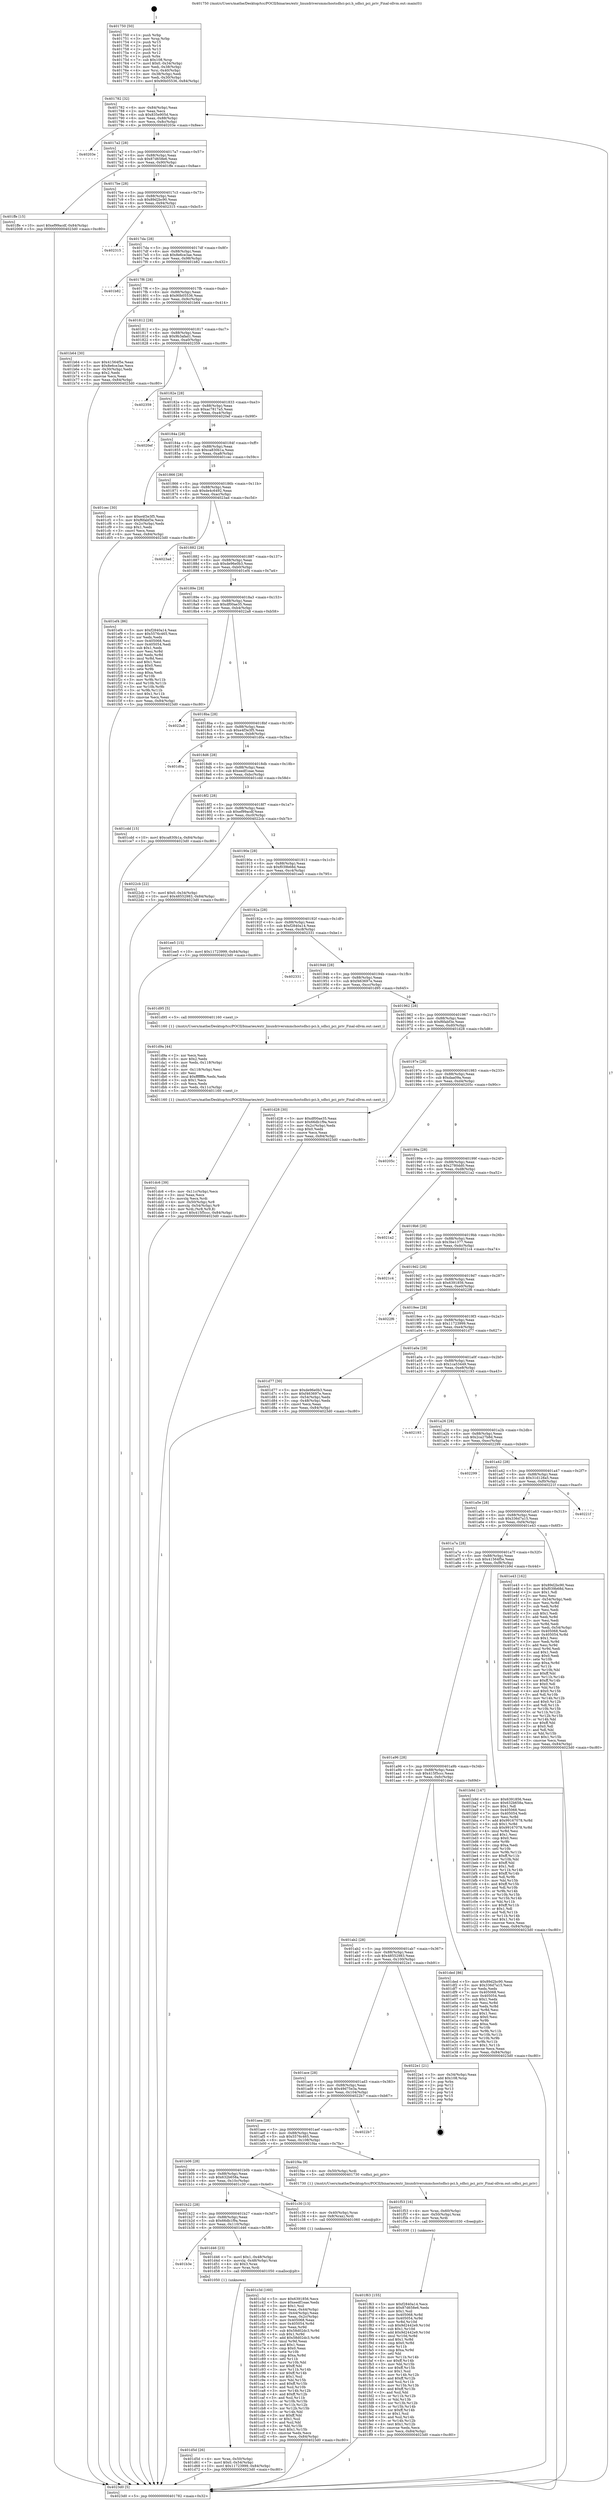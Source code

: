 digraph "0x401750" {
  label = "0x401750 (/mnt/c/Users/mathe/Desktop/tcc/POCII/binaries/extr_linuxdriversmmchostsdhci-pci.h_sdhci_pci_priv_Final-ollvm.out::main(0))"
  labelloc = "t"
  node[shape=record]

  Entry [label="",width=0.3,height=0.3,shape=circle,fillcolor=black,style=filled]
  "0x401782" [label="{
     0x401782 [32]\l
     | [instrs]\l
     &nbsp;&nbsp;0x401782 \<+6\>: mov -0x84(%rbp),%eax\l
     &nbsp;&nbsp;0x401788 \<+2\>: mov %eax,%ecx\l
     &nbsp;&nbsp;0x40178a \<+6\>: sub $0x835e905d,%ecx\l
     &nbsp;&nbsp;0x401790 \<+6\>: mov %eax,-0x88(%rbp)\l
     &nbsp;&nbsp;0x401796 \<+6\>: mov %ecx,-0x8c(%rbp)\l
     &nbsp;&nbsp;0x40179c \<+6\>: je 000000000040203e \<main+0x8ee\>\l
  }"]
  "0x40203e" [label="{
     0x40203e\l
  }", style=dashed]
  "0x4017a2" [label="{
     0x4017a2 [28]\l
     | [instrs]\l
     &nbsp;&nbsp;0x4017a2 \<+5\>: jmp 00000000004017a7 \<main+0x57\>\l
     &nbsp;&nbsp;0x4017a7 \<+6\>: mov -0x88(%rbp),%eax\l
     &nbsp;&nbsp;0x4017ad \<+5\>: sub $0x87d658e6,%eax\l
     &nbsp;&nbsp;0x4017b2 \<+6\>: mov %eax,-0x90(%rbp)\l
     &nbsp;&nbsp;0x4017b8 \<+6\>: je 0000000000401ffe \<main+0x8ae\>\l
  }"]
  Exit [label="",width=0.3,height=0.3,shape=circle,fillcolor=black,style=filled,peripheries=2]
  "0x401ffe" [label="{
     0x401ffe [15]\l
     | [instrs]\l
     &nbsp;&nbsp;0x401ffe \<+10\>: movl $0xef99acdf,-0x84(%rbp)\l
     &nbsp;&nbsp;0x402008 \<+5\>: jmp 00000000004023d0 \<main+0xc80\>\l
  }"]
  "0x4017be" [label="{
     0x4017be [28]\l
     | [instrs]\l
     &nbsp;&nbsp;0x4017be \<+5\>: jmp 00000000004017c3 \<main+0x73\>\l
     &nbsp;&nbsp;0x4017c3 \<+6\>: mov -0x88(%rbp),%eax\l
     &nbsp;&nbsp;0x4017c9 \<+5\>: sub $0x89d2bc90,%eax\l
     &nbsp;&nbsp;0x4017ce \<+6\>: mov %eax,-0x94(%rbp)\l
     &nbsp;&nbsp;0x4017d4 \<+6\>: je 0000000000402315 \<main+0xbc5\>\l
  }"]
  "0x401f63" [label="{
     0x401f63 [155]\l
     | [instrs]\l
     &nbsp;&nbsp;0x401f63 \<+5\>: mov $0xf2840a14,%ecx\l
     &nbsp;&nbsp;0x401f68 \<+5\>: mov $0x87d658e6,%edx\l
     &nbsp;&nbsp;0x401f6d \<+3\>: mov $0x1,%sil\l
     &nbsp;&nbsp;0x401f70 \<+8\>: mov 0x405068,%r8d\l
     &nbsp;&nbsp;0x401f78 \<+8\>: mov 0x405054,%r9d\l
     &nbsp;&nbsp;0x401f80 \<+3\>: mov %r8d,%r10d\l
     &nbsp;&nbsp;0x401f83 \<+7\>: sub $0x9d2442e9,%r10d\l
     &nbsp;&nbsp;0x401f8a \<+4\>: sub $0x1,%r10d\l
     &nbsp;&nbsp;0x401f8e \<+7\>: add $0x9d2442e9,%r10d\l
     &nbsp;&nbsp;0x401f95 \<+4\>: imul %r10d,%r8d\l
     &nbsp;&nbsp;0x401f99 \<+4\>: and $0x1,%r8d\l
     &nbsp;&nbsp;0x401f9d \<+4\>: cmp $0x0,%r8d\l
     &nbsp;&nbsp;0x401fa1 \<+4\>: sete %r11b\l
     &nbsp;&nbsp;0x401fa5 \<+4\>: cmp $0xa,%r9d\l
     &nbsp;&nbsp;0x401fa9 \<+3\>: setl %bl\l
     &nbsp;&nbsp;0x401fac \<+3\>: mov %r11b,%r14b\l
     &nbsp;&nbsp;0x401faf \<+4\>: xor $0xff,%r14b\l
     &nbsp;&nbsp;0x401fb3 \<+3\>: mov %bl,%r15b\l
     &nbsp;&nbsp;0x401fb6 \<+4\>: xor $0xff,%r15b\l
     &nbsp;&nbsp;0x401fba \<+4\>: xor $0x1,%sil\l
     &nbsp;&nbsp;0x401fbe \<+3\>: mov %r14b,%r12b\l
     &nbsp;&nbsp;0x401fc1 \<+4\>: and $0xff,%r12b\l
     &nbsp;&nbsp;0x401fc5 \<+3\>: and %sil,%r11b\l
     &nbsp;&nbsp;0x401fc8 \<+3\>: mov %r15b,%r13b\l
     &nbsp;&nbsp;0x401fcb \<+4\>: and $0xff,%r13b\l
     &nbsp;&nbsp;0x401fcf \<+3\>: and %sil,%bl\l
     &nbsp;&nbsp;0x401fd2 \<+3\>: or %r11b,%r12b\l
     &nbsp;&nbsp;0x401fd5 \<+3\>: or %bl,%r13b\l
     &nbsp;&nbsp;0x401fd8 \<+3\>: xor %r13b,%r12b\l
     &nbsp;&nbsp;0x401fdb \<+3\>: or %r15b,%r14b\l
     &nbsp;&nbsp;0x401fde \<+4\>: xor $0xff,%r14b\l
     &nbsp;&nbsp;0x401fe2 \<+4\>: or $0x1,%sil\l
     &nbsp;&nbsp;0x401fe6 \<+3\>: and %sil,%r14b\l
     &nbsp;&nbsp;0x401fe9 \<+3\>: or %r14b,%r12b\l
     &nbsp;&nbsp;0x401fec \<+4\>: test $0x1,%r12b\l
     &nbsp;&nbsp;0x401ff0 \<+3\>: cmovne %edx,%ecx\l
     &nbsp;&nbsp;0x401ff3 \<+6\>: mov %ecx,-0x84(%rbp)\l
     &nbsp;&nbsp;0x401ff9 \<+5\>: jmp 00000000004023d0 \<main+0xc80\>\l
  }"]
  "0x402315" [label="{
     0x402315\l
  }", style=dashed]
  "0x4017da" [label="{
     0x4017da [28]\l
     | [instrs]\l
     &nbsp;&nbsp;0x4017da \<+5\>: jmp 00000000004017df \<main+0x8f\>\l
     &nbsp;&nbsp;0x4017df \<+6\>: mov -0x88(%rbp),%eax\l
     &nbsp;&nbsp;0x4017e5 \<+5\>: sub $0x8e6ce3ae,%eax\l
     &nbsp;&nbsp;0x4017ea \<+6\>: mov %eax,-0x98(%rbp)\l
     &nbsp;&nbsp;0x4017f0 \<+6\>: je 0000000000401b82 \<main+0x432\>\l
  }"]
  "0x401f53" [label="{
     0x401f53 [16]\l
     | [instrs]\l
     &nbsp;&nbsp;0x401f53 \<+4\>: mov %rax,-0x60(%rbp)\l
     &nbsp;&nbsp;0x401f57 \<+4\>: mov -0x50(%rbp),%rax\l
     &nbsp;&nbsp;0x401f5b \<+3\>: mov %rax,%rdi\l
     &nbsp;&nbsp;0x401f5e \<+5\>: call 0000000000401030 \<free@plt\>\l
     | [calls]\l
     &nbsp;&nbsp;0x401030 \{1\} (unknown)\l
  }"]
  "0x401b82" [label="{
     0x401b82\l
  }", style=dashed]
  "0x4017f6" [label="{
     0x4017f6 [28]\l
     | [instrs]\l
     &nbsp;&nbsp;0x4017f6 \<+5\>: jmp 00000000004017fb \<main+0xab\>\l
     &nbsp;&nbsp;0x4017fb \<+6\>: mov -0x88(%rbp),%eax\l
     &nbsp;&nbsp;0x401801 \<+5\>: sub $0x90b05536,%eax\l
     &nbsp;&nbsp;0x401806 \<+6\>: mov %eax,-0x9c(%rbp)\l
     &nbsp;&nbsp;0x40180c \<+6\>: je 0000000000401b64 \<main+0x414\>\l
  }"]
  "0x401dc6" [label="{
     0x401dc6 [39]\l
     | [instrs]\l
     &nbsp;&nbsp;0x401dc6 \<+6\>: mov -0x11c(%rbp),%ecx\l
     &nbsp;&nbsp;0x401dcc \<+3\>: imul %eax,%ecx\l
     &nbsp;&nbsp;0x401dcf \<+3\>: movslq %ecx,%rdi\l
     &nbsp;&nbsp;0x401dd2 \<+4\>: mov -0x50(%rbp),%r8\l
     &nbsp;&nbsp;0x401dd6 \<+4\>: movslq -0x54(%rbp),%r9\l
     &nbsp;&nbsp;0x401dda \<+4\>: mov %rdi,(%r8,%r9,8)\l
     &nbsp;&nbsp;0x401dde \<+10\>: movl $0x415f5ccc,-0x84(%rbp)\l
     &nbsp;&nbsp;0x401de8 \<+5\>: jmp 00000000004023d0 \<main+0xc80\>\l
  }"]
  "0x401b64" [label="{
     0x401b64 [30]\l
     | [instrs]\l
     &nbsp;&nbsp;0x401b64 \<+5\>: mov $0x41564f5e,%eax\l
     &nbsp;&nbsp;0x401b69 \<+5\>: mov $0x8e6ce3ae,%ecx\l
     &nbsp;&nbsp;0x401b6e \<+3\>: mov -0x30(%rbp),%edx\l
     &nbsp;&nbsp;0x401b71 \<+3\>: cmp $0x2,%edx\l
     &nbsp;&nbsp;0x401b74 \<+3\>: cmovne %ecx,%eax\l
     &nbsp;&nbsp;0x401b77 \<+6\>: mov %eax,-0x84(%rbp)\l
     &nbsp;&nbsp;0x401b7d \<+5\>: jmp 00000000004023d0 \<main+0xc80\>\l
  }"]
  "0x401812" [label="{
     0x401812 [28]\l
     | [instrs]\l
     &nbsp;&nbsp;0x401812 \<+5\>: jmp 0000000000401817 \<main+0xc7\>\l
     &nbsp;&nbsp;0x401817 \<+6\>: mov -0x88(%rbp),%eax\l
     &nbsp;&nbsp;0x40181d \<+5\>: sub $0x9b3afad1,%eax\l
     &nbsp;&nbsp;0x401822 \<+6\>: mov %eax,-0xa0(%rbp)\l
     &nbsp;&nbsp;0x401828 \<+6\>: je 0000000000402359 \<main+0xc09\>\l
  }"]
  "0x4023d0" [label="{
     0x4023d0 [5]\l
     | [instrs]\l
     &nbsp;&nbsp;0x4023d0 \<+5\>: jmp 0000000000401782 \<main+0x32\>\l
  }"]
  "0x401750" [label="{
     0x401750 [50]\l
     | [instrs]\l
     &nbsp;&nbsp;0x401750 \<+1\>: push %rbp\l
     &nbsp;&nbsp;0x401751 \<+3\>: mov %rsp,%rbp\l
     &nbsp;&nbsp;0x401754 \<+2\>: push %r15\l
     &nbsp;&nbsp;0x401756 \<+2\>: push %r14\l
     &nbsp;&nbsp;0x401758 \<+2\>: push %r13\l
     &nbsp;&nbsp;0x40175a \<+2\>: push %r12\l
     &nbsp;&nbsp;0x40175c \<+1\>: push %rbx\l
     &nbsp;&nbsp;0x40175d \<+7\>: sub $0x108,%rsp\l
     &nbsp;&nbsp;0x401764 \<+7\>: movl $0x0,-0x34(%rbp)\l
     &nbsp;&nbsp;0x40176b \<+3\>: mov %edi,-0x38(%rbp)\l
     &nbsp;&nbsp;0x40176e \<+4\>: mov %rsi,-0x40(%rbp)\l
     &nbsp;&nbsp;0x401772 \<+3\>: mov -0x38(%rbp),%edi\l
     &nbsp;&nbsp;0x401775 \<+3\>: mov %edi,-0x30(%rbp)\l
     &nbsp;&nbsp;0x401778 \<+10\>: movl $0x90b05536,-0x84(%rbp)\l
  }"]
  "0x401d9a" [label="{
     0x401d9a [44]\l
     | [instrs]\l
     &nbsp;&nbsp;0x401d9a \<+2\>: xor %ecx,%ecx\l
     &nbsp;&nbsp;0x401d9c \<+5\>: mov $0x2,%edx\l
     &nbsp;&nbsp;0x401da1 \<+6\>: mov %edx,-0x118(%rbp)\l
     &nbsp;&nbsp;0x401da7 \<+1\>: cltd\l
     &nbsp;&nbsp;0x401da8 \<+6\>: mov -0x118(%rbp),%esi\l
     &nbsp;&nbsp;0x401dae \<+2\>: idiv %esi\l
     &nbsp;&nbsp;0x401db0 \<+6\>: imul $0xfffffffe,%edx,%edx\l
     &nbsp;&nbsp;0x401db6 \<+3\>: sub $0x1,%ecx\l
     &nbsp;&nbsp;0x401db9 \<+2\>: sub %ecx,%edx\l
     &nbsp;&nbsp;0x401dbb \<+6\>: mov %edx,-0x11c(%rbp)\l
     &nbsp;&nbsp;0x401dc1 \<+5\>: call 0000000000401160 \<next_i\>\l
     | [calls]\l
     &nbsp;&nbsp;0x401160 \{1\} (/mnt/c/Users/mathe/Desktop/tcc/POCII/binaries/extr_linuxdriversmmchostsdhci-pci.h_sdhci_pci_priv_Final-ollvm.out::next_i)\l
  }"]
  "0x402359" [label="{
     0x402359\l
  }", style=dashed]
  "0x40182e" [label="{
     0x40182e [28]\l
     | [instrs]\l
     &nbsp;&nbsp;0x40182e \<+5\>: jmp 0000000000401833 \<main+0xe3\>\l
     &nbsp;&nbsp;0x401833 \<+6\>: mov -0x88(%rbp),%eax\l
     &nbsp;&nbsp;0x401839 \<+5\>: sub $0xac7817a5,%eax\l
     &nbsp;&nbsp;0x40183e \<+6\>: mov %eax,-0xa4(%rbp)\l
     &nbsp;&nbsp;0x401844 \<+6\>: je 00000000004020ef \<main+0x99f\>\l
  }"]
  "0x401d5d" [label="{
     0x401d5d [26]\l
     | [instrs]\l
     &nbsp;&nbsp;0x401d5d \<+4\>: mov %rax,-0x50(%rbp)\l
     &nbsp;&nbsp;0x401d61 \<+7\>: movl $0x0,-0x54(%rbp)\l
     &nbsp;&nbsp;0x401d68 \<+10\>: movl $0x11723999,-0x84(%rbp)\l
     &nbsp;&nbsp;0x401d72 \<+5\>: jmp 00000000004023d0 \<main+0xc80\>\l
  }"]
  "0x4020ef" [label="{
     0x4020ef\l
  }", style=dashed]
  "0x40184a" [label="{
     0x40184a [28]\l
     | [instrs]\l
     &nbsp;&nbsp;0x40184a \<+5\>: jmp 000000000040184f \<main+0xff\>\l
     &nbsp;&nbsp;0x40184f \<+6\>: mov -0x88(%rbp),%eax\l
     &nbsp;&nbsp;0x401855 \<+5\>: sub $0xca830b1a,%eax\l
     &nbsp;&nbsp;0x40185a \<+6\>: mov %eax,-0xa8(%rbp)\l
     &nbsp;&nbsp;0x401860 \<+6\>: je 0000000000401cec \<main+0x59c\>\l
  }"]
  "0x401b3e" [label="{
     0x401b3e\l
  }", style=dashed]
  "0x401cec" [label="{
     0x401cec [30]\l
     | [instrs]\l
     &nbsp;&nbsp;0x401cec \<+5\>: mov $0xe4f3e3f5,%eax\l
     &nbsp;&nbsp;0x401cf1 \<+5\>: mov $0xf6fabf3e,%ecx\l
     &nbsp;&nbsp;0x401cf6 \<+3\>: mov -0x2c(%rbp),%edx\l
     &nbsp;&nbsp;0x401cf9 \<+3\>: cmp $0x1,%edx\l
     &nbsp;&nbsp;0x401cfc \<+3\>: cmovl %ecx,%eax\l
     &nbsp;&nbsp;0x401cff \<+6\>: mov %eax,-0x84(%rbp)\l
     &nbsp;&nbsp;0x401d05 \<+5\>: jmp 00000000004023d0 \<main+0xc80\>\l
  }"]
  "0x401866" [label="{
     0x401866 [28]\l
     | [instrs]\l
     &nbsp;&nbsp;0x401866 \<+5\>: jmp 000000000040186b \<main+0x11b\>\l
     &nbsp;&nbsp;0x40186b \<+6\>: mov -0x88(%rbp),%eax\l
     &nbsp;&nbsp;0x401871 \<+5\>: sub $0xde4c6492,%eax\l
     &nbsp;&nbsp;0x401876 \<+6\>: mov %eax,-0xac(%rbp)\l
     &nbsp;&nbsp;0x40187c \<+6\>: je 00000000004023ad \<main+0xc5d\>\l
  }"]
  "0x401d46" [label="{
     0x401d46 [23]\l
     | [instrs]\l
     &nbsp;&nbsp;0x401d46 \<+7\>: movl $0x1,-0x48(%rbp)\l
     &nbsp;&nbsp;0x401d4d \<+4\>: movslq -0x48(%rbp),%rax\l
     &nbsp;&nbsp;0x401d51 \<+4\>: shl $0x3,%rax\l
     &nbsp;&nbsp;0x401d55 \<+3\>: mov %rax,%rdi\l
     &nbsp;&nbsp;0x401d58 \<+5\>: call 0000000000401050 \<malloc@plt\>\l
     | [calls]\l
     &nbsp;&nbsp;0x401050 \{1\} (unknown)\l
  }"]
  "0x4023ad" [label="{
     0x4023ad\l
  }", style=dashed]
  "0x401882" [label="{
     0x401882 [28]\l
     | [instrs]\l
     &nbsp;&nbsp;0x401882 \<+5\>: jmp 0000000000401887 \<main+0x137\>\l
     &nbsp;&nbsp;0x401887 \<+6\>: mov -0x88(%rbp),%eax\l
     &nbsp;&nbsp;0x40188d \<+5\>: sub $0xde96e0b3,%eax\l
     &nbsp;&nbsp;0x401892 \<+6\>: mov %eax,-0xb0(%rbp)\l
     &nbsp;&nbsp;0x401898 \<+6\>: je 0000000000401ef4 \<main+0x7a4\>\l
  }"]
  "0x401c3d" [label="{
     0x401c3d [160]\l
     | [instrs]\l
     &nbsp;&nbsp;0x401c3d \<+5\>: mov $0x6391856,%ecx\l
     &nbsp;&nbsp;0x401c42 \<+5\>: mov $0xeedf1eae,%edx\l
     &nbsp;&nbsp;0x401c47 \<+3\>: mov $0x1,%sil\l
     &nbsp;&nbsp;0x401c4a \<+3\>: mov %eax,-0x44(%rbp)\l
     &nbsp;&nbsp;0x401c4d \<+3\>: mov -0x44(%rbp),%eax\l
     &nbsp;&nbsp;0x401c50 \<+3\>: mov %eax,-0x2c(%rbp)\l
     &nbsp;&nbsp;0x401c53 \<+7\>: mov 0x405068,%eax\l
     &nbsp;&nbsp;0x401c5a \<+8\>: mov 0x405054,%r8d\l
     &nbsp;&nbsp;0x401c62 \<+3\>: mov %eax,%r9d\l
     &nbsp;&nbsp;0x401c65 \<+7\>: sub $0x58d02dc3,%r9d\l
     &nbsp;&nbsp;0x401c6c \<+4\>: sub $0x1,%r9d\l
     &nbsp;&nbsp;0x401c70 \<+7\>: add $0x58d02dc3,%r9d\l
     &nbsp;&nbsp;0x401c77 \<+4\>: imul %r9d,%eax\l
     &nbsp;&nbsp;0x401c7b \<+3\>: and $0x1,%eax\l
     &nbsp;&nbsp;0x401c7e \<+3\>: cmp $0x0,%eax\l
     &nbsp;&nbsp;0x401c81 \<+4\>: sete %r10b\l
     &nbsp;&nbsp;0x401c85 \<+4\>: cmp $0xa,%r8d\l
     &nbsp;&nbsp;0x401c89 \<+4\>: setl %r11b\l
     &nbsp;&nbsp;0x401c8d \<+3\>: mov %r10b,%bl\l
     &nbsp;&nbsp;0x401c90 \<+3\>: xor $0xff,%bl\l
     &nbsp;&nbsp;0x401c93 \<+3\>: mov %r11b,%r14b\l
     &nbsp;&nbsp;0x401c96 \<+4\>: xor $0xff,%r14b\l
     &nbsp;&nbsp;0x401c9a \<+4\>: xor $0x1,%sil\l
     &nbsp;&nbsp;0x401c9e \<+3\>: mov %bl,%r15b\l
     &nbsp;&nbsp;0x401ca1 \<+4\>: and $0xff,%r15b\l
     &nbsp;&nbsp;0x401ca5 \<+3\>: and %sil,%r10b\l
     &nbsp;&nbsp;0x401ca8 \<+3\>: mov %r14b,%r12b\l
     &nbsp;&nbsp;0x401cab \<+4\>: and $0xff,%r12b\l
     &nbsp;&nbsp;0x401caf \<+3\>: and %sil,%r11b\l
     &nbsp;&nbsp;0x401cb2 \<+3\>: or %r10b,%r15b\l
     &nbsp;&nbsp;0x401cb5 \<+3\>: or %r11b,%r12b\l
     &nbsp;&nbsp;0x401cb8 \<+3\>: xor %r12b,%r15b\l
     &nbsp;&nbsp;0x401cbb \<+3\>: or %r14b,%bl\l
     &nbsp;&nbsp;0x401cbe \<+3\>: xor $0xff,%bl\l
     &nbsp;&nbsp;0x401cc1 \<+4\>: or $0x1,%sil\l
     &nbsp;&nbsp;0x401cc5 \<+3\>: and %sil,%bl\l
     &nbsp;&nbsp;0x401cc8 \<+3\>: or %bl,%r15b\l
     &nbsp;&nbsp;0x401ccb \<+4\>: test $0x1,%r15b\l
     &nbsp;&nbsp;0x401ccf \<+3\>: cmovne %edx,%ecx\l
     &nbsp;&nbsp;0x401cd2 \<+6\>: mov %ecx,-0x84(%rbp)\l
     &nbsp;&nbsp;0x401cd8 \<+5\>: jmp 00000000004023d0 \<main+0xc80\>\l
  }"]
  "0x401ef4" [label="{
     0x401ef4 [86]\l
     | [instrs]\l
     &nbsp;&nbsp;0x401ef4 \<+5\>: mov $0xf2840a14,%eax\l
     &nbsp;&nbsp;0x401ef9 \<+5\>: mov $0x5576c465,%ecx\l
     &nbsp;&nbsp;0x401efe \<+2\>: xor %edx,%edx\l
     &nbsp;&nbsp;0x401f00 \<+7\>: mov 0x405068,%esi\l
     &nbsp;&nbsp;0x401f07 \<+7\>: mov 0x405054,%edi\l
     &nbsp;&nbsp;0x401f0e \<+3\>: sub $0x1,%edx\l
     &nbsp;&nbsp;0x401f11 \<+3\>: mov %esi,%r8d\l
     &nbsp;&nbsp;0x401f14 \<+3\>: add %edx,%r8d\l
     &nbsp;&nbsp;0x401f17 \<+4\>: imul %r8d,%esi\l
     &nbsp;&nbsp;0x401f1b \<+3\>: and $0x1,%esi\l
     &nbsp;&nbsp;0x401f1e \<+3\>: cmp $0x0,%esi\l
     &nbsp;&nbsp;0x401f21 \<+4\>: sete %r9b\l
     &nbsp;&nbsp;0x401f25 \<+3\>: cmp $0xa,%edi\l
     &nbsp;&nbsp;0x401f28 \<+4\>: setl %r10b\l
     &nbsp;&nbsp;0x401f2c \<+3\>: mov %r9b,%r11b\l
     &nbsp;&nbsp;0x401f2f \<+3\>: and %r10b,%r11b\l
     &nbsp;&nbsp;0x401f32 \<+3\>: xor %r10b,%r9b\l
     &nbsp;&nbsp;0x401f35 \<+3\>: or %r9b,%r11b\l
     &nbsp;&nbsp;0x401f38 \<+4\>: test $0x1,%r11b\l
     &nbsp;&nbsp;0x401f3c \<+3\>: cmovne %ecx,%eax\l
     &nbsp;&nbsp;0x401f3f \<+6\>: mov %eax,-0x84(%rbp)\l
     &nbsp;&nbsp;0x401f45 \<+5\>: jmp 00000000004023d0 \<main+0xc80\>\l
  }"]
  "0x40189e" [label="{
     0x40189e [28]\l
     | [instrs]\l
     &nbsp;&nbsp;0x40189e \<+5\>: jmp 00000000004018a3 \<main+0x153\>\l
     &nbsp;&nbsp;0x4018a3 \<+6\>: mov -0x88(%rbp),%eax\l
     &nbsp;&nbsp;0x4018a9 \<+5\>: sub $0xdf00ae35,%eax\l
     &nbsp;&nbsp;0x4018ae \<+6\>: mov %eax,-0xb4(%rbp)\l
     &nbsp;&nbsp;0x4018b4 \<+6\>: je 00000000004022a8 \<main+0xb58\>\l
  }"]
  "0x401b22" [label="{
     0x401b22 [28]\l
     | [instrs]\l
     &nbsp;&nbsp;0x401b22 \<+5\>: jmp 0000000000401b27 \<main+0x3d7\>\l
     &nbsp;&nbsp;0x401b27 \<+6\>: mov -0x88(%rbp),%eax\l
     &nbsp;&nbsp;0x401b2d \<+5\>: sub $0x66db1f9a,%eax\l
     &nbsp;&nbsp;0x401b32 \<+6\>: mov %eax,-0x110(%rbp)\l
     &nbsp;&nbsp;0x401b38 \<+6\>: je 0000000000401d46 \<main+0x5f6\>\l
  }"]
  "0x4022a8" [label="{
     0x4022a8\l
  }", style=dashed]
  "0x4018ba" [label="{
     0x4018ba [28]\l
     | [instrs]\l
     &nbsp;&nbsp;0x4018ba \<+5\>: jmp 00000000004018bf \<main+0x16f\>\l
     &nbsp;&nbsp;0x4018bf \<+6\>: mov -0x88(%rbp),%eax\l
     &nbsp;&nbsp;0x4018c5 \<+5\>: sub $0xe4f3e3f5,%eax\l
     &nbsp;&nbsp;0x4018ca \<+6\>: mov %eax,-0xb8(%rbp)\l
     &nbsp;&nbsp;0x4018d0 \<+6\>: je 0000000000401d0a \<main+0x5ba\>\l
  }"]
  "0x401c30" [label="{
     0x401c30 [13]\l
     | [instrs]\l
     &nbsp;&nbsp;0x401c30 \<+4\>: mov -0x40(%rbp),%rax\l
     &nbsp;&nbsp;0x401c34 \<+4\>: mov 0x8(%rax),%rdi\l
     &nbsp;&nbsp;0x401c38 \<+5\>: call 0000000000401060 \<atoi@plt\>\l
     | [calls]\l
     &nbsp;&nbsp;0x401060 \{1\} (unknown)\l
  }"]
  "0x401d0a" [label="{
     0x401d0a\l
  }", style=dashed]
  "0x4018d6" [label="{
     0x4018d6 [28]\l
     | [instrs]\l
     &nbsp;&nbsp;0x4018d6 \<+5\>: jmp 00000000004018db \<main+0x18b\>\l
     &nbsp;&nbsp;0x4018db \<+6\>: mov -0x88(%rbp),%eax\l
     &nbsp;&nbsp;0x4018e1 \<+5\>: sub $0xeedf1eae,%eax\l
     &nbsp;&nbsp;0x4018e6 \<+6\>: mov %eax,-0xbc(%rbp)\l
     &nbsp;&nbsp;0x4018ec \<+6\>: je 0000000000401cdd \<main+0x58d\>\l
  }"]
  "0x401b06" [label="{
     0x401b06 [28]\l
     | [instrs]\l
     &nbsp;&nbsp;0x401b06 \<+5\>: jmp 0000000000401b0b \<main+0x3bb\>\l
     &nbsp;&nbsp;0x401b0b \<+6\>: mov -0x88(%rbp),%eax\l
     &nbsp;&nbsp;0x401b11 \<+5\>: sub $0x632b658a,%eax\l
     &nbsp;&nbsp;0x401b16 \<+6\>: mov %eax,-0x10c(%rbp)\l
     &nbsp;&nbsp;0x401b1c \<+6\>: je 0000000000401c30 \<main+0x4e0\>\l
  }"]
  "0x401cdd" [label="{
     0x401cdd [15]\l
     | [instrs]\l
     &nbsp;&nbsp;0x401cdd \<+10\>: movl $0xca830b1a,-0x84(%rbp)\l
     &nbsp;&nbsp;0x401ce7 \<+5\>: jmp 00000000004023d0 \<main+0xc80\>\l
  }"]
  "0x4018f2" [label="{
     0x4018f2 [28]\l
     | [instrs]\l
     &nbsp;&nbsp;0x4018f2 \<+5\>: jmp 00000000004018f7 \<main+0x1a7\>\l
     &nbsp;&nbsp;0x4018f7 \<+6\>: mov -0x88(%rbp),%eax\l
     &nbsp;&nbsp;0x4018fd \<+5\>: sub $0xef99acdf,%eax\l
     &nbsp;&nbsp;0x401902 \<+6\>: mov %eax,-0xc0(%rbp)\l
     &nbsp;&nbsp;0x401908 \<+6\>: je 00000000004022cb \<main+0xb7b\>\l
  }"]
  "0x401f4a" [label="{
     0x401f4a [9]\l
     | [instrs]\l
     &nbsp;&nbsp;0x401f4a \<+4\>: mov -0x50(%rbp),%rdi\l
     &nbsp;&nbsp;0x401f4e \<+5\>: call 0000000000401730 \<sdhci_pci_priv\>\l
     | [calls]\l
     &nbsp;&nbsp;0x401730 \{1\} (/mnt/c/Users/mathe/Desktop/tcc/POCII/binaries/extr_linuxdriversmmchostsdhci-pci.h_sdhci_pci_priv_Final-ollvm.out::sdhci_pci_priv)\l
  }"]
  "0x4022cb" [label="{
     0x4022cb [22]\l
     | [instrs]\l
     &nbsp;&nbsp;0x4022cb \<+7\>: movl $0x0,-0x34(%rbp)\l
     &nbsp;&nbsp;0x4022d2 \<+10\>: movl $0x48552983,-0x84(%rbp)\l
     &nbsp;&nbsp;0x4022dc \<+5\>: jmp 00000000004023d0 \<main+0xc80\>\l
  }"]
  "0x40190e" [label="{
     0x40190e [28]\l
     | [instrs]\l
     &nbsp;&nbsp;0x40190e \<+5\>: jmp 0000000000401913 \<main+0x1c3\>\l
     &nbsp;&nbsp;0x401913 \<+6\>: mov -0x88(%rbp),%eax\l
     &nbsp;&nbsp;0x401919 \<+5\>: sub $0xf039b68d,%eax\l
     &nbsp;&nbsp;0x40191e \<+6\>: mov %eax,-0xc4(%rbp)\l
     &nbsp;&nbsp;0x401924 \<+6\>: je 0000000000401ee5 \<main+0x795\>\l
  }"]
  "0x401aea" [label="{
     0x401aea [28]\l
     | [instrs]\l
     &nbsp;&nbsp;0x401aea \<+5\>: jmp 0000000000401aef \<main+0x39f\>\l
     &nbsp;&nbsp;0x401aef \<+6\>: mov -0x88(%rbp),%eax\l
     &nbsp;&nbsp;0x401af5 \<+5\>: sub $0x5576c465,%eax\l
     &nbsp;&nbsp;0x401afa \<+6\>: mov %eax,-0x108(%rbp)\l
     &nbsp;&nbsp;0x401b00 \<+6\>: je 0000000000401f4a \<main+0x7fa\>\l
  }"]
  "0x401ee5" [label="{
     0x401ee5 [15]\l
     | [instrs]\l
     &nbsp;&nbsp;0x401ee5 \<+10\>: movl $0x11723999,-0x84(%rbp)\l
     &nbsp;&nbsp;0x401eef \<+5\>: jmp 00000000004023d0 \<main+0xc80\>\l
  }"]
  "0x40192a" [label="{
     0x40192a [28]\l
     | [instrs]\l
     &nbsp;&nbsp;0x40192a \<+5\>: jmp 000000000040192f \<main+0x1df\>\l
     &nbsp;&nbsp;0x40192f \<+6\>: mov -0x88(%rbp),%eax\l
     &nbsp;&nbsp;0x401935 \<+5\>: sub $0xf2840a14,%eax\l
     &nbsp;&nbsp;0x40193a \<+6\>: mov %eax,-0xc8(%rbp)\l
     &nbsp;&nbsp;0x401940 \<+6\>: je 0000000000402331 \<main+0xbe1\>\l
  }"]
  "0x4022b7" [label="{
     0x4022b7\l
  }", style=dashed]
  "0x402331" [label="{
     0x402331\l
  }", style=dashed]
  "0x401946" [label="{
     0x401946 [28]\l
     | [instrs]\l
     &nbsp;&nbsp;0x401946 \<+5\>: jmp 000000000040194b \<main+0x1fb\>\l
     &nbsp;&nbsp;0x40194b \<+6\>: mov -0x88(%rbp),%eax\l
     &nbsp;&nbsp;0x401951 \<+5\>: sub $0xf463697e,%eax\l
     &nbsp;&nbsp;0x401956 \<+6\>: mov %eax,-0xcc(%rbp)\l
     &nbsp;&nbsp;0x40195c \<+6\>: je 0000000000401d95 \<main+0x645\>\l
  }"]
  "0x401ace" [label="{
     0x401ace [28]\l
     | [instrs]\l
     &nbsp;&nbsp;0x401ace \<+5\>: jmp 0000000000401ad3 \<main+0x383\>\l
     &nbsp;&nbsp;0x401ad3 \<+6\>: mov -0x88(%rbp),%eax\l
     &nbsp;&nbsp;0x401ad9 \<+5\>: sub $0x49d75e3a,%eax\l
     &nbsp;&nbsp;0x401ade \<+6\>: mov %eax,-0x104(%rbp)\l
     &nbsp;&nbsp;0x401ae4 \<+6\>: je 00000000004022b7 \<main+0xb67\>\l
  }"]
  "0x401d95" [label="{
     0x401d95 [5]\l
     | [instrs]\l
     &nbsp;&nbsp;0x401d95 \<+5\>: call 0000000000401160 \<next_i\>\l
     | [calls]\l
     &nbsp;&nbsp;0x401160 \{1\} (/mnt/c/Users/mathe/Desktop/tcc/POCII/binaries/extr_linuxdriversmmchostsdhci-pci.h_sdhci_pci_priv_Final-ollvm.out::next_i)\l
  }"]
  "0x401962" [label="{
     0x401962 [28]\l
     | [instrs]\l
     &nbsp;&nbsp;0x401962 \<+5\>: jmp 0000000000401967 \<main+0x217\>\l
     &nbsp;&nbsp;0x401967 \<+6\>: mov -0x88(%rbp),%eax\l
     &nbsp;&nbsp;0x40196d \<+5\>: sub $0xf6fabf3e,%eax\l
     &nbsp;&nbsp;0x401972 \<+6\>: mov %eax,-0xd0(%rbp)\l
     &nbsp;&nbsp;0x401978 \<+6\>: je 0000000000401d28 \<main+0x5d8\>\l
  }"]
  "0x4022e1" [label="{
     0x4022e1 [21]\l
     | [instrs]\l
     &nbsp;&nbsp;0x4022e1 \<+3\>: mov -0x34(%rbp),%eax\l
     &nbsp;&nbsp;0x4022e4 \<+7\>: add $0x108,%rsp\l
     &nbsp;&nbsp;0x4022eb \<+1\>: pop %rbx\l
     &nbsp;&nbsp;0x4022ec \<+2\>: pop %r12\l
     &nbsp;&nbsp;0x4022ee \<+2\>: pop %r13\l
     &nbsp;&nbsp;0x4022f0 \<+2\>: pop %r14\l
     &nbsp;&nbsp;0x4022f2 \<+2\>: pop %r15\l
     &nbsp;&nbsp;0x4022f4 \<+1\>: pop %rbp\l
     &nbsp;&nbsp;0x4022f5 \<+1\>: ret\l
  }"]
  "0x401d28" [label="{
     0x401d28 [30]\l
     | [instrs]\l
     &nbsp;&nbsp;0x401d28 \<+5\>: mov $0xdf00ae35,%eax\l
     &nbsp;&nbsp;0x401d2d \<+5\>: mov $0x66db1f9a,%ecx\l
     &nbsp;&nbsp;0x401d32 \<+3\>: mov -0x2c(%rbp),%edx\l
     &nbsp;&nbsp;0x401d35 \<+3\>: cmp $0x0,%edx\l
     &nbsp;&nbsp;0x401d38 \<+3\>: cmove %ecx,%eax\l
     &nbsp;&nbsp;0x401d3b \<+6\>: mov %eax,-0x84(%rbp)\l
     &nbsp;&nbsp;0x401d41 \<+5\>: jmp 00000000004023d0 \<main+0xc80\>\l
  }"]
  "0x40197e" [label="{
     0x40197e [28]\l
     | [instrs]\l
     &nbsp;&nbsp;0x40197e \<+5\>: jmp 0000000000401983 \<main+0x233\>\l
     &nbsp;&nbsp;0x401983 \<+6\>: mov -0x88(%rbp),%eax\l
     &nbsp;&nbsp;0x401989 \<+5\>: sub $0xdaa09a,%eax\l
     &nbsp;&nbsp;0x40198e \<+6\>: mov %eax,-0xd4(%rbp)\l
     &nbsp;&nbsp;0x401994 \<+6\>: je 000000000040205c \<main+0x90c\>\l
  }"]
  "0x401ab2" [label="{
     0x401ab2 [28]\l
     | [instrs]\l
     &nbsp;&nbsp;0x401ab2 \<+5\>: jmp 0000000000401ab7 \<main+0x367\>\l
     &nbsp;&nbsp;0x401ab7 \<+6\>: mov -0x88(%rbp),%eax\l
     &nbsp;&nbsp;0x401abd \<+5\>: sub $0x48552983,%eax\l
     &nbsp;&nbsp;0x401ac2 \<+6\>: mov %eax,-0x100(%rbp)\l
     &nbsp;&nbsp;0x401ac8 \<+6\>: je 00000000004022e1 \<main+0xb91\>\l
  }"]
  "0x40205c" [label="{
     0x40205c\l
  }", style=dashed]
  "0x40199a" [label="{
     0x40199a [28]\l
     | [instrs]\l
     &nbsp;&nbsp;0x40199a \<+5\>: jmp 000000000040199f \<main+0x24f\>\l
     &nbsp;&nbsp;0x40199f \<+6\>: mov -0x88(%rbp),%eax\l
     &nbsp;&nbsp;0x4019a5 \<+5\>: sub $0x2780dd0,%eax\l
     &nbsp;&nbsp;0x4019aa \<+6\>: mov %eax,-0xd8(%rbp)\l
     &nbsp;&nbsp;0x4019b0 \<+6\>: je 00000000004021a2 \<main+0xa52\>\l
  }"]
  "0x401ded" [label="{
     0x401ded [86]\l
     | [instrs]\l
     &nbsp;&nbsp;0x401ded \<+5\>: mov $0x89d2bc90,%eax\l
     &nbsp;&nbsp;0x401df2 \<+5\>: mov $0x336d7a15,%ecx\l
     &nbsp;&nbsp;0x401df7 \<+2\>: xor %edx,%edx\l
     &nbsp;&nbsp;0x401df9 \<+7\>: mov 0x405068,%esi\l
     &nbsp;&nbsp;0x401e00 \<+7\>: mov 0x405054,%edi\l
     &nbsp;&nbsp;0x401e07 \<+3\>: sub $0x1,%edx\l
     &nbsp;&nbsp;0x401e0a \<+3\>: mov %esi,%r8d\l
     &nbsp;&nbsp;0x401e0d \<+3\>: add %edx,%r8d\l
     &nbsp;&nbsp;0x401e10 \<+4\>: imul %r8d,%esi\l
     &nbsp;&nbsp;0x401e14 \<+3\>: and $0x1,%esi\l
     &nbsp;&nbsp;0x401e17 \<+3\>: cmp $0x0,%esi\l
     &nbsp;&nbsp;0x401e1a \<+4\>: sete %r9b\l
     &nbsp;&nbsp;0x401e1e \<+3\>: cmp $0xa,%edi\l
     &nbsp;&nbsp;0x401e21 \<+4\>: setl %r10b\l
     &nbsp;&nbsp;0x401e25 \<+3\>: mov %r9b,%r11b\l
     &nbsp;&nbsp;0x401e28 \<+3\>: and %r10b,%r11b\l
     &nbsp;&nbsp;0x401e2b \<+3\>: xor %r10b,%r9b\l
     &nbsp;&nbsp;0x401e2e \<+3\>: or %r9b,%r11b\l
     &nbsp;&nbsp;0x401e31 \<+4\>: test $0x1,%r11b\l
     &nbsp;&nbsp;0x401e35 \<+3\>: cmovne %ecx,%eax\l
     &nbsp;&nbsp;0x401e38 \<+6\>: mov %eax,-0x84(%rbp)\l
     &nbsp;&nbsp;0x401e3e \<+5\>: jmp 00000000004023d0 \<main+0xc80\>\l
  }"]
  "0x4021a2" [label="{
     0x4021a2\l
  }", style=dashed]
  "0x4019b6" [label="{
     0x4019b6 [28]\l
     | [instrs]\l
     &nbsp;&nbsp;0x4019b6 \<+5\>: jmp 00000000004019bb \<main+0x26b\>\l
     &nbsp;&nbsp;0x4019bb \<+6\>: mov -0x88(%rbp),%eax\l
     &nbsp;&nbsp;0x4019c1 \<+5\>: sub $0x3be1377,%eax\l
     &nbsp;&nbsp;0x4019c6 \<+6\>: mov %eax,-0xdc(%rbp)\l
     &nbsp;&nbsp;0x4019cc \<+6\>: je 00000000004021c4 \<main+0xa74\>\l
  }"]
  "0x401a96" [label="{
     0x401a96 [28]\l
     | [instrs]\l
     &nbsp;&nbsp;0x401a96 \<+5\>: jmp 0000000000401a9b \<main+0x34b\>\l
     &nbsp;&nbsp;0x401a9b \<+6\>: mov -0x88(%rbp),%eax\l
     &nbsp;&nbsp;0x401aa1 \<+5\>: sub $0x415f5ccc,%eax\l
     &nbsp;&nbsp;0x401aa6 \<+6\>: mov %eax,-0xfc(%rbp)\l
     &nbsp;&nbsp;0x401aac \<+6\>: je 0000000000401ded \<main+0x69d\>\l
  }"]
  "0x4021c4" [label="{
     0x4021c4\l
  }", style=dashed]
  "0x4019d2" [label="{
     0x4019d2 [28]\l
     | [instrs]\l
     &nbsp;&nbsp;0x4019d2 \<+5\>: jmp 00000000004019d7 \<main+0x287\>\l
     &nbsp;&nbsp;0x4019d7 \<+6\>: mov -0x88(%rbp),%eax\l
     &nbsp;&nbsp;0x4019dd \<+5\>: sub $0x6391856,%eax\l
     &nbsp;&nbsp;0x4019e2 \<+6\>: mov %eax,-0xe0(%rbp)\l
     &nbsp;&nbsp;0x4019e8 \<+6\>: je 00000000004022f6 \<main+0xba6\>\l
  }"]
  "0x401b9d" [label="{
     0x401b9d [147]\l
     | [instrs]\l
     &nbsp;&nbsp;0x401b9d \<+5\>: mov $0x6391856,%eax\l
     &nbsp;&nbsp;0x401ba2 \<+5\>: mov $0x632b658a,%ecx\l
     &nbsp;&nbsp;0x401ba7 \<+2\>: mov $0x1,%dl\l
     &nbsp;&nbsp;0x401ba9 \<+7\>: mov 0x405068,%esi\l
     &nbsp;&nbsp;0x401bb0 \<+7\>: mov 0x405054,%edi\l
     &nbsp;&nbsp;0x401bb7 \<+3\>: mov %esi,%r8d\l
     &nbsp;&nbsp;0x401bba \<+7\>: add $0x99167078,%r8d\l
     &nbsp;&nbsp;0x401bc1 \<+4\>: sub $0x1,%r8d\l
     &nbsp;&nbsp;0x401bc5 \<+7\>: sub $0x99167078,%r8d\l
     &nbsp;&nbsp;0x401bcc \<+4\>: imul %r8d,%esi\l
     &nbsp;&nbsp;0x401bd0 \<+3\>: and $0x1,%esi\l
     &nbsp;&nbsp;0x401bd3 \<+3\>: cmp $0x0,%esi\l
     &nbsp;&nbsp;0x401bd6 \<+4\>: sete %r9b\l
     &nbsp;&nbsp;0x401bda \<+3\>: cmp $0xa,%edi\l
     &nbsp;&nbsp;0x401bdd \<+4\>: setl %r10b\l
     &nbsp;&nbsp;0x401be1 \<+3\>: mov %r9b,%r11b\l
     &nbsp;&nbsp;0x401be4 \<+4\>: xor $0xff,%r11b\l
     &nbsp;&nbsp;0x401be8 \<+3\>: mov %r10b,%bl\l
     &nbsp;&nbsp;0x401beb \<+3\>: xor $0xff,%bl\l
     &nbsp;&nbsp;0x401bee \<+3\>: xor $0x1,%dl\l
     &nbsp;&nbsp;0x401bf1 \<+3\>: mov %r11b,%r14b\l
     &nbsp;&nbsp;0x401bf4 \<+4\>: and $0xff,%r14b\l
     &nbsp;&nbsp;0x401bf8 \<+3\>: and %dl,%r9b\l
     &nbsp;&nbsp;0x401bfb \<+3\>: mov %bl,%r15b\l
     &nbsp;&nbsp;0x401bfe \<+4\>: and $0xff,%r15b\l
     &nbsp;&nbsp;0x401c02 \<+3\>: and %dl,%r10b\l
     &nbsp;&nbsp;0x401c05 \<+3\>: or %r9b,%r14b\l
     &nbsp;&nbsp;0x401c08 \<+3\>: or %r10b,%r15b\l
     &nbsp;&nbsp;0x401c0b \<+3\>: xor %r15b,%r14b\l
     &nbsp;&nbsp;0x401c0e \<+3\>: or %bl,%r11b\l
     &nbsp;&nbsp;0x401c11 \<+4\>: xor $0xff,%r11b\l
     &nbsp;&nbsp;0x401c15 \<+3\>: or $0x1,%dl\l
     &nbsp;&nbsp;0x401c18 \<+3\>: and %dl,%r11b\l
     &nbsp;&nbsp;0x401c1b \<+3\>: or %r11b,%r14b\l
     &nbsp;&nbsp;0x401c1e \<+4\>: test $0x1,%r14b\l
     &nbsp;&nbsp;0x401c22 \<+3\>: cmovne %ecx,%eax\l
     &nbsp;&nbsp;0x401c25 \<+6\>: mov %eax,-0x84(%rbp)\l
     &nbsp;&nbsp;0x401c2b \<+5\>: jmp 00000000004023d0 \<main+0xc80\>\l
  }"]
  "0x4022f6" [label="{
     0x4022f6\l
  }", style=dashed]
  "0x4019ee" [label="{
     0x4019ee [28]\l
     | [instrs]\l
     &nbsp;&nbsp;0x4019ee \<+5\>: jmp 00000000004019f3 \<main+0x2a3\>\l
     &nbsp;&nbsp;0x4019f3 \<+6\>: mov -0x88(%rbp),%eax\l
     &nbsp;&nbsp;0x4019f9 \<+5\>: sub $0x11723999,%eax\l
     &nbsp;&nbsp;0x4019fe \<+6\>: mov %eax,-0xe4(%rbp)\l
     &nbsp;&nbsp;0x401a04 \<+6\>: je 0000000000401d77 \<main+0x627\>\l
  }"]
  "0x401a7a" [label="{
     0x401a7a [28]\l
     | [instrs]\l
     &nbsp;&nbsp;0x401a7a \<+5\>: jmp 0000000000401a7f \<main+0x32f\>\l
     &nbsp;&nbsp;0x401a7f \<+6\>: mov -0x88(%rbp),%eax\l
     &nbsp;&nbsp;0x401a85 \<+5\>: sub $0x41564f5e,%eax\l
     &nbsp;&nbsp;0x401a8a \<+6\>: mov %eax,-0xf8(%rbp)\l
     &nbsp;&nbsp;0x401a90 \<+6\>: je 0000000000401b9d \<main+0x44d\>\l
  }"]
  "0x401d77" [label="{
     0x401d77 [30]\l
     | [instrs]\l
     &nbsp;&nbsp;0x401d77 \<+5\>: mov $0xde96e0b3,%eax\l
     &nbsp;&nbsp;0x401d7c \<+5\>: mov $0xf463697e,%ecx\l
     &nbsp;&nbsp;0x401d81 \<+3\>: mov -0x54(%rbp),%edx\l
     &nbsp;&nbsp;0x401d84 \<+3\>: cmp -0x48(%rbp),%edx\l
     &nbsp;&nbsp;0x401d87 \<+3\>: cmovl %ecx,%eax\l
     &nbsp;&nbsp;0x401d8a \<+6\>: mov %eax,-0x84(%rbp)\l
     &nbsp;&nbsp;0x401d90 \<+5\>: jmp 00000000004023d0 \<main+0xc80\>\l
  }"]
  "0x401a0a" [label="{
     0x401a0a [28]\l
     | [instrs]\l
     &nbsp;&nbsp;0x401a0a \<+5\>: jmp 0000000000401a0f \<main+0x2bf\>\l
     &nbsp;&nbsp;0x401a0f \<+6\>: mov -0x88(%rbp),%eax\l
     &nbsp;&nbsp;0x401a15 \<+5\>: sub $0x1ca53449,%eax\l
     &nbsp;&nbsp;0x401a1a \<+6\>: mov %eax,-0xe8(%rbp)\l
     &nbsp;&nbsp;0x401a20 \<+6\>: je 0000000000402193 \<main+0xa43\>\l
  }"]
  "0x401e43" [label="{
     0x401e43 [162]\l
     | [instrs]\l
     &nbsp;&nbsp;0x401e43 \<+5\>: mov $0x89d2bc90,%eax\l
     &nbsp;&nbsp;0x401e48 \<+5\>: mov $0xf039b68d,%ecx\l
     &nbsp;&nbsp;0x401e4d \<+2\>: mov $0x1,%dl\l
     &nbsp;&nbsp;0x401e4f \<+2\>: xor %esi,%esi\l
     &nbsp;&nbsp;0x401e51 \<+3\>: mov -0x54(%rbp),%edi\l
     &nbsp;&nbsp;0x401e54 \<+3\>: mov %esi,%r8d\l
     &nbsp;&nbsp;0x401e57 \<+3\>: sub %edi,%r8d\l
     &nbsp;&nbsp;0x401e5a \<+2\>: mov %esi,%edi\l
     &nbsp;&nbsp;0x401e5c \<+3\>: sub $0x1,%edi\l
     &nbsp;&nbsp;0x401e5f \<+3\>: add %edi,%r8d\l
     &nbsp;&nbsp;0x401e62 \<+2\>: mov %esi,%edi\l
     &nbsp;&nbsp;0x401e64 \<+3\>: sub %r8d,%edi\l
     &nbsp;&nbsp;0x401e67 \<+3\>: mov %edi,-0x54(%rbp)\l
     &nbsp;&nbsp;0x401e6a \<+7\>: mov 0x405068,%edi\l
     &nbsp;&nbsp;0x401e71 \<+8\>: mov 0x405054,%r8d\l
     &nbsp;&nbsp;0x401e79 \<+3\>: sub $0x1,%esi\l
     &nbsp;&nbsp;0x401e7c \<+3\>: mov %edi,%r9d\l
     &nbsp;&nbsp;0x401e7f \<+3\>: add %esi,%r9d\l
     &nbsp;&nbsp;0x401e82 \<+4\>: imul %r9d,%edi\l
     &nbsp;&nbsp;0x401e86 \<+3\>: and $0x1,%edi\l
     &nbsp;&nbsp;0x401e89 \<+3\>: cmp $0x0,%edi\l
     &nbsp;&nbsp;0x401e8c \<+4\>: sete %r10b\l
     &nbsp;&nbsp;0x401e90 \<+4\>: cmp $0xa,%r8d\l
     &nbsp;&nbsp;0x401e94 \<+4\>: setl %r11b\l
     &nbsp;&nbsp;0x401e98 \<+3\>: mov %r10b,%bl\l
     &nbsp;&nbsp;0x401e9b \<+3\>: xor $0xff,%bl\l
     &nbsp;&nbsp;0x401e9e \<+3\>: mov %r11b,%r14b\l
     &nbsp;&nbsp;0x401ea1 \<+4\>: xor $0xff,%r14b\l
     &nbsp;&nbsp;0x401ea5 \<+3\>: xor $0x0,%dl\l
     &nbsp;&nbsp;0x401ea8 \<+3\>: mov %bl,%r15b\l
     &nbsp;&nbsp;0x401eab \<+4\>: and $0x0,%r15b\l
     &nbsp;&nbsp;0x401eaf \<+3\>: and %dl,%r10b\l
     &nbsp;&nbsp;0x401eb2 \<+3\>: mov %r14b,%r12b\l
     &nbsp;&nbsp;0x401eb5 \<+4\>: and $0x0,%r12b\l
     &nbsp;&nbsp;0x401eb9 \<+3\>: and %dl,%r11b\l
     &nbsp;&nbsp;0x401ebc \<+3\>: or %r10b,%r15b\l
     &nbsp;&nbsp;0x401ebf \<+3\>: or %r11b,%r12b\l
     &nbsp;&nbsp;0x401ec2 \<+3\>: xor %r12b,%r15b\l
     &nbsp;&nbsp;0x401ec5 \<+3\>: or %r14b,%bl\l
     &nbsp;&nbsp;0x401ec8 \<+3\>: xor $0xff,%bl\l
     &nbsp;&nbsp;0x401ecb \<+3\>: or $0x0,%dl\l
     &nbsp;&nbsp;0x401ece \<+2\>: and %dl,%bl\l
     &nbsp;&nbsp;0x401ed0 \<+3\>: or %bl,%r15b\l
     &nbsp;&nbsp;0x401ed3 \<+4\>: test $0x1,%r15b\l
     &nbsp;&nbsp;0x401ed7 \<+3\>: cmovne %ecx,%eax\l
     &nbsp;&nbsp;0x401eda \<+6\>: mov %eax,-0x84(%rbp)\l
     &nbsp;&nbsp;0x401ee0 \<+5\>: jmp 00000000004023d0 \<main+0xc80\>\l
  }"]
  "0x402193" [label="{
     0x402193\l
  }", style=dashed]
  "0x401a26" [label="{
     0x401a26 [28]\l
     | [instrs]\l
     &nbsp;&nbsp;0x401a26 \<+5\>: jmp 0000000000401a2b \<main+0x2db\>\l
     &nbsp;&nbsp;0x401a2b \<+6\>: mov -0x88(%rbp),%eax\l
     &nbsp;&nbsp;0x401a31 \<+5\>: sub $0x2ca27b8d,%eax\l
     &nbsp;&nbsp;0x401a36 \<+6\>: mov %eax,-0xec(%rbp)\l
     &nbsp;&nbsp;0x401a3c \<+6\>: je 0000000000402299 \<main+0xb49\>\l
  }"]
  "0x401a5e" [label="{
     0x401a5e [28]\l
     | [instrs]\l
     &nbsp;&nbsp;0x401a5e \<+5\>: jmp 0000000000401a63 \<main+0x313\>\l
     &nbsp;&nbsp;0x401a63 \<+6\>: mov -0x88(%rbp),%eax\l
     &nbsp;&nbsp;0x401a69 \<+5\>: sub $0x336d7a15,%eax\l
     &nbsp;&nbsp;0x401a6e \<+6\>: mov %eax,-0xf4(%rbp)\l
     &nbsp;&nbsp;0x401a74 \<+6\>: je 0000000000401e43 \<main+0x6f3\>\l
  }"]
  "0x402299" [label="{
     0x402299\l
  }", style=dashed]
  "0x401a42" [label="{
     0x401a42 [28]\l
     | [instrs]\l
     &nbsp;&nbsp;0x401a42 \<+5\>: jmp 0000000000401a47 \<main+0x2f7\>\l
     &nbsp;&nbsp;0x401a47 \<+6\>: mov -0x88(%rbp),%eax\l
     &nbsp;&nbsp;0x401a4d \<+5\>: sub $0x31d128a5,%eax\l
     &nbsp;&nbsp;0x401a52 \<+6\>: mov %eax,-0xf0(%rbp)\l
     &nbsp;&nbsp;0x401a58 \<+6\>: je 000000000040221f \<main+0xacf\>\l
  }"]
  "0x40221f" [label="{
     0x40221f\l
  }", style=dashed]
  Entry -> "0x401750" [label=" 1"]
  "0x401782" -> "0x40203e" [label=" 0"]
  "0x401782" -> "0x4017a2" [label=" 18"]
  "0x4022e1" -> Exit [label=" 1"]
  "0x4017a2" -> "0x401ffe" [label=" 1"]
  "0x4017a2" -> "0x4017be" [label=" 17"]
  "0x4022cb" -> "0x4023d0" [label=" 1"]
  "0x4017be" -> "0x402315" [label=" 0"]
  "0x4017be" -> "0x4017da" [label=" 17"]
  "0x401ffe" -> "0x4023d0" [label=" 1"]
  "0x4017da" -> "0x401b82" [label=" 0"]
  "0x4017da" -> "0x4017f6" [label=" 17"]
  "0x401f63" -> "0x4023d0" [label=" 1"]
  "0x4017f6" -> "0x401b64" [label=" 1"]
  "0x4017f6" -> "0x401812" [label=" 16"]
  "0x401b64" -> "0x4023d0" [label=" 1"]
  "0x401750" -> "0x401782" [label=" 1"]
  "0x4023d0" -> "0x401782" [label=" 17"]
  "0x401f53" -> "0x401f63" [label=" 1"]
  "0x401812" -> "0x402359" [label=" 0"]
  "0x401812" -> "0x40182e" [label=" 16"]
  "0x401f4a" -> "0x401f53" [label=" 1"]
  "0x40182e" -> "0x4020ef" [label=" 0"]
  "0x40182e" -> "0x40184a" [label=" 16"]
  "0x401ef4" -> "0x4023d0" [label=" 1"]
  "0x40184a" -> "0x401cec" [label=" 1"]
  "0x40184a" -> "0x401866" [label=" 15"]
  "0x401ee5" -> "0x4023d0" [label=" 1"]
  "0x401866" -> "0x4023ad" [label=" 0"]
  "0x401866" -> "0x401882" [label=" 15"]
  "0x401e43" -> "0x4023d0" [label=" 1"]
  "0x401882" -> "0x401ef4" [label=" 1"]
  "0x401882" -> "0x40189e" [label=" 14"]
  "0x401dc6" -> "0x4023d0" [label=" 1"]
  "0x40189e" -> "0x4022a8" [label=" 0"]
  "0x40189e" -> "0x4018ba" [label=" 14"]
  "0x401d9a" -> "0x401dc6" [label=" 1"]
  "0x4018ba" -> "0x401d0a" [label=" 0"]
  "0x4018ba" -> "0x4018d6" [label=" 14"]
  "0x401d95" -> "0x401d9a" [label=" 1"]
  "0x4018d6" -> "0x401cdd" [label=" 1"]
  "0x4018d6" -> "0x4018f2" [label=" 13"]
  "0x401d5d" -> "0x4023d0" [label=" 1"]
  "0x4018f2" -> "0x4022cb" [label=" 1"]
  "0x4018f2" -> "0x40190e" [label=" 12"]
  "0x401d46" -> "0x401d5d" [label=" 1"]
  "0x40190e" -> "0x401ee5" [label=" 1"]
  "0x40190e" -> "0x40192a" [label=" 11"]
  "0x401b22" -> "0x401d46" [label=" 1"]
  "0x40192a" -> "0x402331" [label=" 0"]
  "0x40192a" -> "0x401946" [label=" 11"]
  "0x401ded" -> "0x4023d0" [label=" 1"]
  "0x401946" -> "0x401d95" [label=" 1"]
  "0x401946" -> "0x401962" [label=" 10"]
  "0x401cec" -> "0x4023d0" [label=" 1"]
  "0x401962" -> "0x401d28" [label=" 1"]
  "0x401962" -> "0x40197e" [label=" 9"]
  "0x401cdd" -> "0x4023d0" [label=" 1"]
  "0x40197e" -> "0x40205c" [label=" 0"]
  "0x40197e" -> "0x40199a" [label=" 9"]
  "0x401c30" -> "0x401c3d" [label=" 1"]
  "0x40199a" -> "0x4021a2" [label=" 0"]
  "0x40199a" -> "0x4019b6" [label=" 9"]
  "0x401b06" -> "0x401b22" [label=" 1"]
  "0x4019b6" -> "0x4021c4" [label=" 0"]
  "0x4019b6" -> "0x4019d2" [label=" 9"]
  "0x401d77" -> "0x4023d0" [label=" 2"]
  "0x4019d2" -> "0x4022f6" [label=" 0"]
  "0x4019d2" -> "0x4019ee" [label=" 9"]
  "0x401aea" -> "0x401b06" [label=" 2"]
  "0x4019ee" -> "0x401d77" [label=" 2"]
  "0x4019ee" -> "0x401a0a" [label=" 7"]
  "0x401b22" -> "0x401b3e" [label=" 0"]
  "0x401a0a" -> "0x402193" [label=" 0"]
  "0x401a0a" -> "0x401a26" [label=" 7"]
  "0x401ace" -> "0x401aea" [label=" 3"]
  "0x401a26" -> "0x402299" [label=" 0"]
  "0x401a26" -> "0x401a42" [label=" 7"]
  "0x401d28" -> "0x4023d0" [label=" 1"]
  "0x401a42" -> "0x40221f" [label=" 0"]
  "0x401a42" -> "0x401a5e" [label=" 7"]
  "0x401ace" -> "0x4022b7" [label=" 0"]
  "0x401a5e" -> "0x401e43" [label=" 1"]
  "0x401a5e" -> "0x401a7a" [label=" 6"]
  "0x401aea" -> "0x401f4a" [label=" 1"]
  "0x401a7a" -> "0x401b9d" [label=" 1"]
  "0x401a7a" -> "0x401a96" [label=" 5"]
  "0x401b9d" -> "0x4023d0" [label=" 1"]
  "0x401b06" -> "0x401c30" [label=" 1"]
  "0x401a96" -> "0x401ded" [label=" 1"]
  "0x401a96" -> "0x401ab2" [label=" 4"]
  "0x401c3d" -> "0x4023d0" [label=" 1"]
  "0x401ab2" -> "0x4022e1" [label=" 1"]
  "0x401ab2" -> "0x401ace" [label=" 3"]
}
